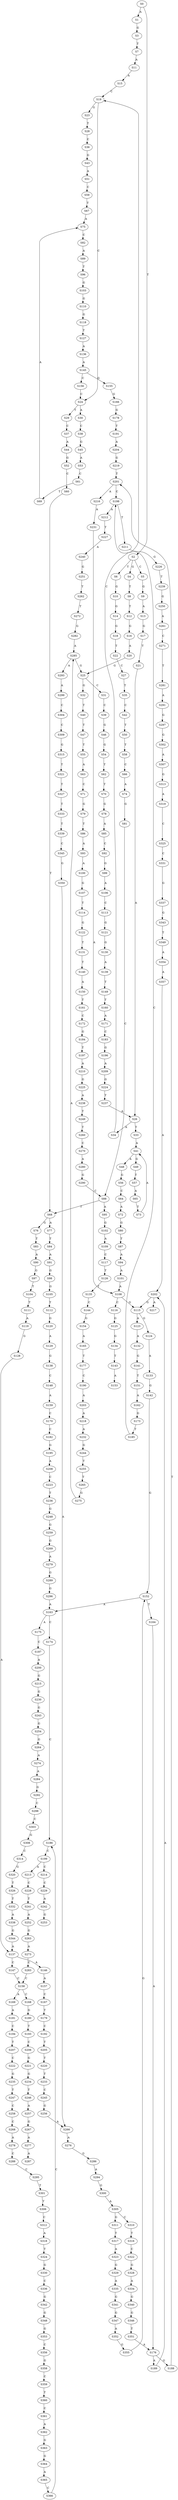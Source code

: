 strict digraph  {
	S0 -> S1 [ label = A ];
	S0 -> S2 [ label = T ];
	S1 -> S3 [ label = G ];
	S2 -> S4 [ label = G ];
	S2 -> S5 [ label = C ];
	S2 -> S6 [ label = T ];
	S3 -> S7 [ label = T ];
	S4 -> S8 [ label = T ];
	S5 -> S9 [ label = G ];
	S6 -> S10 [ label = G ];
	S7 -> S11 [ label = A ];
	S8 -> S12 [ label = T ];
	S9 -> S13 [ label = A ];
	S10 -> S14 [ label = G ];
	S11 -> S15 [ label = A ];
	S12 -> S16 [ label = G ];
	S13 -> S17 [ label = G ];
	S14 -> S18 [ label = G ];
	S15 -> S19 [ label = C ];
	S16 -> S20 [ label = A ];
	S17 -> S21 [ label = T ];
	S18 -> S22 [ label = T ];
	S19 -> S23 [ label = G ];
	S19 -> S24 [ label = C ];
	S20 -> S25 [ label = G ];
	S21 -> S26 [ label = A ];
	S22 -> S27 [ label = C ];
	S23 -> S28 [ label = T ];
	S24 -> S29 [ label = T ];
	S24 -> S30 [ label = A ];
	S25 -> S31 [ label = C ];
	S25 -> S32 [ label = G ];
	S26 -> S33 [ label = T ];
	S26 -> S34 [ label = A ];
	S27 -> S35 [ label = T ];
	S28 -> S36 [ label = C ];
	S29 -> S37 [ label = C ];
	S30 -> S38 [ label = C ];
	S31 -> S39 [ label = C ];
	S32 -> S40 [ label = T ];
	S33 -> S41 [ label = A ];
	S34 -> S19 [ label = C ];
	S35 -> S42 [ label = C ];
	S36 -> S43 [ label = G ];
	S37 -> S44 [ label = A ];
	S38 -> S45 [ label = G ];
	S39 -> S46 [ label = G ];
	S40 -> S47 [ label = T ];
	S41 -> S48 [ label = A ];
	S41 -> S49 [ label = G ];
	S42 -> S50 [ label = T ];
	S43 -> S51 [ label = A ];
	S44 -> S52 [ label = G ];
	S45 -> S53 [ label = A ];
	S46 -> S54 [ label = G ];
	S47 -> S55 [ label = T ];
	S48 -> S56 [ label = G ];
	S49 -> S57 [ label = T ];
	S50 -> S58 [ label = T ];
	S51 -> S59 [ label = C ];
	S52 -> S60 [ label = C ];
	S53 -> S61 [ label = C ];
	S54 -> S62 [ label = T ];
	S55 -> S63 [ label = A ];
	S56 -> S64 [ label = C ];
	S57 -> S65 [ label = A ];
	S58 -> S66 [ label = C ];
	S59 -> S67 [ label = T ];
	S60 -> S68 [ label = T ];
	S61 -> S69 [ label = T ];
	S62 -> S70 [ label = T ];
	S63 -> S71 [ label = C ];
	S64 -> S72 [ label = A ];
	S65 -> S73 [ label = T ];
	S66 -> S74 [ label = A ];
	S67 -> S75 [ label = A ];
	S68 -> S76 [ label = G ];
	S68 -> S77 [ label = A ];
	S69 -> S75 [ label = A ];
	S70 -> S78 [ label = G ];
	S71 -> S79 [ label = G ];
	S72 -> S80 [ label = G ];
	S73 -> S41 [ label = A ];
	S74 -> S81 [ label = G ];
	S75 -> S82 [ label = C ];
	S76 -> S83 [ label = T ];
	S77 -> S84 [ label = T ];
	S78 -> S85 [ label = A ];
	S79 -> S86 [ label = T ];
	S80 -> S87 [ label = T ];
	S81 -> S88 [ label = C ];
	S82 -> S89 [ label = A ];
	S83 -> S90 [ label = A ];
	S84 -> S91 [ label = A ];
	S85 -> S92 [ label = C ];
	S86 -> S93 [ label = A ];
	S87 -> S94 [ label = A ];
	S88 -> S95 [ label = A ];
	S88 -> S68 [ label = T ];
	S89 -> S96 [ label = T ];
	S90 -> S97 [ label = G ];
	S91 -> S98 [ label = G ];
	S92 -> S99 [ label = G ];
	S93 -> S100 [ label = A ];
	S94 -> S101 [ label = A ];
	S95 -> S102 [ label = G ];
	S96 -> S103 [ label = G ];
	S97 -> S104 [ label = T ];
	S98 -> S105 [ label = G ];
	S99 -> S106 [ label = A ];
	S100 -> S107 [ label = G ];
	S101 -> S108 [ label = A ];
	S102 -> S109 [ label = A ];
	S103 -> S110 [ label = G ];
	S104 -> S111 [ label = T ];
	S105 -> S112 [ label = T ];
	S106 -> S113 [ label = C ];
	S107 -> S114 [ label = T ];
	S108 -> S115 [ label = G ];
	S108 -> S116 [ label = C ];
	S109 -> S117 [ label = C ];
	S110 -> S118 [ label = G ];
	S111 -> S119 [ label = A ];
	S112 -> S120 [ label = G ];
	S113 -> S121 [ label = G ];
	S114 -> S122 [ label = G ];
	S115 -> S123 [ label = A ];
	S115 -> S124 [ label = G ];
	S116 -> S125 [ label = G ];
	S117 -> S126 [ label = T ];
	S118 -> S127 [ label = T ];
	S119 -> S128 [ label = G ];
	S120 -> S129 [ label = A ];
	S121 -> S130 [ label = G ];
	S122 -> S131 [ label = T ];
	S123 -> S132 [ label = A ];
	S124 -> S133 [ label = A ];
	S125 -> S134 [ label = G ];
	S126 -> S135 [ label = T ];
	S127 -> S136 [ label = A ];
	S128 -> S137 [ label = A ];
	S129 -> S138 [ label = G ];
	S130 -> S139 [ label = A ];
	S131 -> S140 [ label = T ];
	S132 -> S141 [ label = G ];
	S133 -> S142 [ label = G ];
	S134 -> S143 [ label = T ];
	S135 -> S144 [ label = C ];
	S136 -> S145 [ label = A ];
	S137 -> S146 [ label = A ];
	S137 -> S147 [ label = C ];
	S138 -> S148 [ label = C ];
	S139 -> S149 [ label = T ];
	S140 -> S150 [ label = A ];
	S141 -> S151 [ label = T ];
	S142 -> S152 [ label = G ];
	S143 -> S153 [ label = A ];
	S144 -> S154 [ label = G ];
	S145 -> S155 [ label = G ];
	S145 -> S156 [ label = C ];
	S146 -> S157 [ label = A ];
	S147 -> S158 [ label = C ];
	S148 -> S159 [ label = A ];
	S149 -> S160 [ label = T ];
	S150 -> S161 [ label = T ];
	S151 -> S162 [ label = A ];
	S152 -> S163 [ label = A ];
	S152 -> S164 [ label = T ];
	S154 -> S165 [ label = A ];
	S155 -> S166 [ label = G ];
	S156 -> S24 [ label = C ];
	S157 -> S167 [ label = C ];
	S158 -> S168 [ label = C ];
	S158 -> S169 [ label = A ];
	S159 -> S170 [ label = C ];
	S160 -> S171 [ label = A ];
	S161 -> S172 [ label = C ];
	S162 -> S173 [ label = G ];
	S163 -> S174 [ label = C ];
	S163 -> S175 [ label = A ];
	S164 -> S176 [ label = A ];
	S165 -> S177 [ label = T ];
	S166 -> S178 [ label = G ];
	S167 -> S179 [ label = T ];
	S168 -> S180 [ label = G ];
	S169 -> S181 [ label = A ];
	S170 -> S182 [ label = C ];
	S171 -> S183 [ label = C ];
	S172 -> S184 [ label = G ];
	S173 -> S185 [ label = T ];
	S174 -> S186 [ label = C ];
	S175 -> S187 [ label = C ];
	S176 -> S188 [ label = G ];
	S176 -> S189 [ label = A ];
	S177 -> S190 [ label = C ];
	S178 -> S191 [ label = T ];
	S179 -> S192 [ label = C ];
	S180 -> S193 [ label = T ];
	S181 -> S194 [ label = C ];
	S182 -> S195 [ label = G ];
	S183 -> S196 [ label = G ];
	S184 -> S197 [ label = T ];
	S185 -> S198 [ label = C ];
	S186 -> S199 [ label = C ];
	S187 -> S200 [ label = A ];
	S188 -> S201 [ label = T ];
	S189 -> S202 [ label = A ];
	S190 -> S203 [ label = A ];
	S191 -> S204 [ label = A ];
	S192 -> S205 [ label = T ];
	S193 -> S206 [ label = C ];
	S194 -> S207 [ label = T ];
	S195 -> S208 [ label = A ];
	S196 -> S209 [ label = A ];
	S197 -> S210 [ label = A ];
	S198 -> S211 [ label = T ];
	S198 -> S212 [ label = A ];
	S199 -> S213 [ label = A ];
	S199 -> S214 [ label = C ];
	S200 -> S215 [ label = G ];
	S201 -> S216 [ label = A ];
	S201 -> S198 [ label = C ];
	S202 -> S217 [ label = A ];
	S202 -> S115 [ label = G ];
	S203 -> S218 [ label = A ];
	S204 -> S219 [ label = G ];
	S205 -> S220 [ label = T ];
	S206 -> S221 [ label = G ];
	S207 -> S222 [ label = C ];
	S208 -> S223 [ label = C ];
	S209 -> S224 [ label = G ];
	S210 -> S225 [ label = G ];
	S211 -> S226 [ label = G ];
	S212 -> S227 [ label = T ];
	S213 -> S228 [ label = C ];
	S214 -> S229 [ label = C ];
	S215 -> S230 [ label = G ];
	S216 -> S231 [ label = A ];
	S218 -> S232 [ label = A ];
	S219 -> S201 [ label = T ];
	S220 -> S233 [ label = T ];
	S221 -> S234 [ label = G ];
	S222 -> S235 [ label = G ];
	S223 -> S236 [ label = T ];
	S224 -> S237 [ label = T ];
	S225 -> S238 [ label = A ];
	S226 -> S239 [ label = T ];
	S227 -> S240 [ label = A ];
	S228 -> S241 [ label = T ];
	S229 -> S242 [ label = A ];
	S230 -> S243 [ label = G ];
	S231 -> S108 [ label = A ];
	S232 -> S244 [ label = G ];
	S233 -> S245 [ label = C ];
	S234 -> S246 [ label = T ];
	S235 -> S247 [ label = T ];
	S236 -> S248 [ label = G ];
	S237 -> S26 [ label = A ];
	S238 -> S249 [ label = T ];
	S239 -> S250 [ label = G ];
	S240 -> S251 [ label = G ];
	S241 -> S252 [ label = A ];
	S242 -> S253 [ label = G ];
	S243 -> S254 [ label = G ];
	S244 -> S255 [ label = T ];
	S245 -> S256 [ label = G ];
	S246 -> S257 [ label = A ];
	S247 -> S258 [ label = C ];
	S248 -> S259 [ label = G ];
	S249 -> S260 [ label = T ];
	S250 -> S261 [ label = A ];
	S251 -> S262 [ label = T ];
	S252 -> S263 [ label = G ];
	S254 -> S264 [ label = G ];
	S255 -> S265 [ label = T ];
	S256 -> S266 [ label = A ];
	S257 -> S267 [ label = G ];
	S258 -> S268 [ label = C ];
	S259 -> S269 [ label = G ];
	S260 -> S270 [ label = C ];
	S261 -> S271 [ label = C ];
	S262 -> S272 [ label = T ];
	S263 -> S273 [ label = A ];
	S264 -> S274 [ label = A ];
	S265 -> S275 [ label = G ];
	S266 -> S276 [ label = A ];
	S267 -> S277 [ label = A ];
	S268 -> S278 [ label = A ];
	S269 -> S279 [ label = A ];
	S270 -> S280 [ label = A ];
	S271 -> S281 [ label = T ];
	S272 -> S282 [ label = G ];
	S273 -> S283 [ label = C ];
	S274 -> S284 [ label = A ];
	S275 -> S285 [ label = A ];
	S276 -> S286 [ label = G ];
	S277 -> S287 [ label = A ];
	S278 -> S288 [ label = C ];
	S279 -> S289 [ label = G ];
	S280 -> S290 [ label = G ];
	S281 -> S291 [ label = A ];
	S282 -> S285 [ label = A ];
	S283 -> S158 [ label = C ];
	S284 -> S292 [ label = G ];
	S285 -> S293 [ label = A ];
	S285 -> S25 [ label = G ];
	S286 -> S294 [ label = A ];
	S288 -> S295 [ label = C ];
	S289 -> S296 [ label = G ];
	S290 -> S88 [ label = C ];
	S291 -> S297 [ label = G ];
	S292 -> S298 [ label = C ];
	S293 -> S299 [ label = A ];
	S294 -> S300 [ label = G ];
	S295 -> S301 [ label = T ];
	S296 -> S163 [ label = A ];
	S297 -> S302 [ label = G ];
	S298 -> S303 [ label = C ];
	S299 -> S304 [ label = C ];
	S300 -> S305 [ label = A ];
	S301 -> S306 [ label = T ];
	S302 -> S307 [ label = A ];
	S303 -> S308 [ label = G ];
	S304 -> S309 [ label = C ];
	S305 -> S310 [ label = C ];
	S305 -> S311 [ label = G ];
	S306 -> S312 [ label = C ];
	S307 -> S313 [ label = G ];
	S308 -> S314 [ label = C ];
	S309 -> S315 [ label = G ];
	S310 -> S316 [ label = T ];
	S311 -> S317 [ label = T ];
	S312 -> S318 [ label = A ];
	S313 -> S319 [ label = A ];
	S314 -> S320 [ label = G ];
	S315 -> S321 [ label = T ];
	S316 -> S322 [ label = C ];
	S317 -> S323 [ label = A ];
	S318 -> S324 [ label = T ];
	S319 -> S325 [ label = C ];
	S320 -> S326 [ label = T ];
	S321 -> S327 [ label = T ];
	S322 -> S328 [ label = G ];
	S323 -> S329 [ label = G ];
	S324 -> S330 [ label = G ];
	S325 -> S331 [ label = C ];
	S326 -> S332 [ label = T ];
	S327 -> S333 [ label = T ];
	S328 -> S334 [ label = A ];
	S329 -> S335 [ label = A ];
	S330 -> S336 [ label = C ];
	S331 -> S337 [ label = G ];
	S332 -> S338 [ label = A ];
	S333 -> S339 [ label = T ];
	S334 -> S340 [ label = G ];
	S335 -> S341 [ label = G ];
	S336 -> S342 [ label = G ];
	S337 -> S343 [ label = G ];
	S338 -> S344 [ label = G ];
	S339 -> S345 [ label = C ];
	S340 -> S346 [ label = G ];
	S341 -> S347 [ label = G ];
	S342 -> S348 [ label = G ];
	S343 -> S349 [ label = T ];
	S344 -> S137 [ label = A ];
	S345 -> S350 [ label = G ];
	S346 -> S351 [ label = T ];
	S347 -> S352 [ label = A ];
	S348 -> S353 [ label = G ];
	S349 -> S354 [ label = A ];
	S350 -> S266 [ label = A ];
	S351 -> S176 [ label = A ];
	S352 -> S355 [ label = G ];
	S353 -> S356 [ label = C ];
	S354 -> S357 [ label = A ];
	S355 -> S152 [ label = G ];
	S356 -> S358 [ label = G ];
	S357 -> S202 [ label = A ];
	S358 -> S359 [ label = C ];
	S359 -> S360 [ label = T ];
	S360 -> S361 [ label = C ];
	S361 -> S362 [ label = A ];
	S362 -> S363 [ label = G ];
	S363 -> S364 [ label = G ];
	S364 -> S365 [ label = A ];
	S365 -> S366 [ label = C ];
	S366 -> S186 [ label = C ];
}
